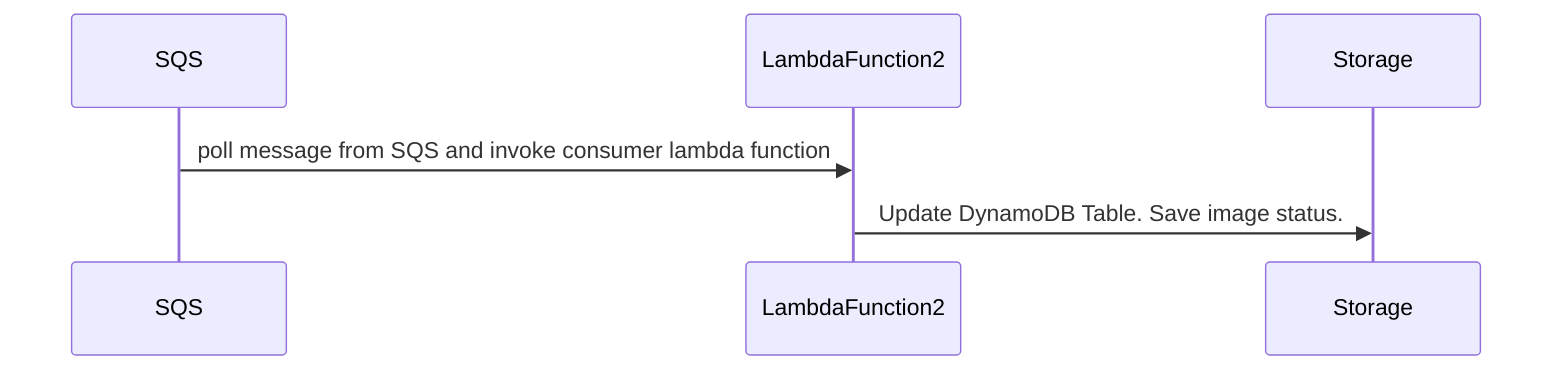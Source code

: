 sequenceDiagram
    participant SQS
    participant LambdaFunction2
    participant Storage

    SQS->>LambdaFunction2: poll message from SQS and invoke consumer lambda function
    LambdaFunction2->>Storage: Update DynamoDB Table. Save image status.